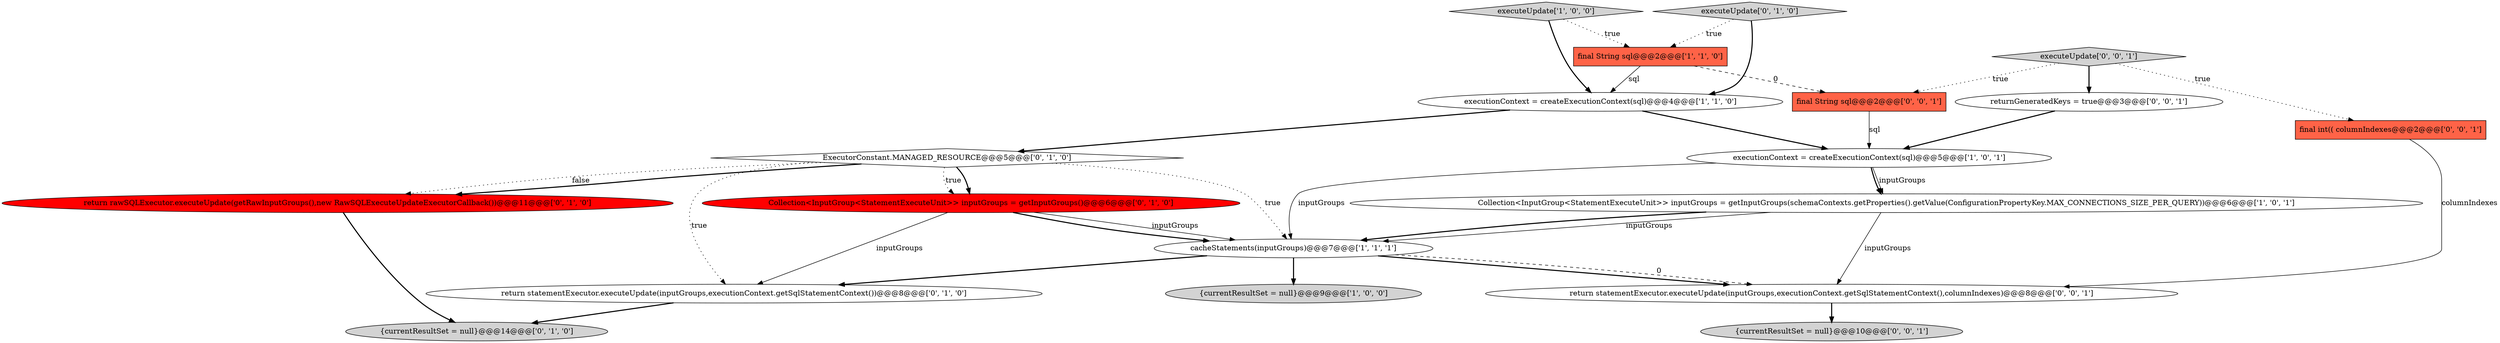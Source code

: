 digraph {
0 [style = filled, label = "Collection<InputGroup<StatementExecuteUnit>> inputGroups = getInputGroups(schemaContexts.getProperties().getValue(ConfigurationPropertyKey.MAX_CONNECTIONS_SIZE_PER_QUERY))@@@6@@@['1', '0', '1']", fillcolor = white, shape = ellipse image = "AAA0AAABBB1BBB"];
3 [style = filled, label = "executeUpdate['1', '0', '0']", fillcolor = lightgray, shape = diamond image = "AAA0AAABBB1BBB"];
2 [style = filled, label = "executionContext = createExecutionContext(sql)@@@5@@@['1', '0', '1']", fillcolor = white, shape = ellipse image = "AAA0AAABBB1BBB"];
8 [style = filled, label = "ExecutorConstant.MANAGED_RESOURCE@@@5@@@['0', '1', '0']", fillcolor = white, shape = diamond image = "AAA0AAABBB2BBB"];
15 [style = filled, label = "final String sql@@@2@@@['0', '0', '1']", fillcolor = tomato, shape = box image = "AAA0AAABBB3BBB"];
16 [style = filled, label = "executeUpdate['0', '0', '1']", fillcolor = lightgray, shape = diamond image = "AAA0AAABBB3BBB"];
9 [style = filled, label = "Collection<InputGroup<StatementExecuteUnit>> inputGroups = getInputGroups()@@@6@@@['0', '1', '0']", fillcolor = red, shape = ellipse image = "AAA1AAABBB2BBB"];
17 [style = filled, label = "return statementExecutor.executeUpdate(inputGroups,executionContext.getSqlStatementContext(),columnIndexes)@@@8@@@['0', '0', '1']", fillcolor = white, shape = ellipse image = "AAA0AAABBB3BBB"];
13 [style = filled, label = "final int(( columnIndexes@@@2@@@['0', '0', '1']", fillcolor = tomato, shape = box image = "AAA0AAABBB3BBB"];
4 [style = filled, label = "{currentResultSet = null}@@@9@@@['1', '0', '0']", fillcolor = lightgray, shape = ellipse image = "AAA0AAABBB1BBB"];
6 [style = filled, label = "executionContext = createExecutionContext(sql)@@@4@@@['1', '1', '0']", fillcolor = white, shape = ellipse image = "AAA0AAABBB1BBB"];
18 [style = filled, label = "{currentResultSet = null}@@@10@@@['0', '0', '1']", fillcolor = lightgray, shape = ellipse image = "AAA0AAABBB3BBB"];
10 [style = filled, label = "{currentResultSet = null}@@@14@@@['0', '1', '0']", fillcolor = lightgray, shape = ellipse image = "AAA0AAABBB2BBB"];
1 [style = filled, label = "final String sql@@@2@@@['1', '1', '0']", fillcolor = tomato, shape = box image = "AAA0AAABBB1BBB"];
11 [style = filled, label = "return statementExecutor.executeUpdate(inputGroups,executionContext.getSqlStatementContext())@@@8@@@['0', '1', '0']", fillcolor = white, shape = ellipse image = "AAA0AAABBB2BBB"];
5 [style = filled, label = "cacheStatements(inputGroups)@@@7@@@['1', '1', '1']", fillcolor = white, shape = ellipse image = "AAA0AAABBB1BBB"];
12 [style = filled, label = "return rawSQLExecutor.executeUpdate(getRawInputGroups(),new RawSQLExecuteUpdateExecutorCallback())@@@11@@@['0', '1', '0']", fillcolor = red, shape = ellipse image = "AAA1AAABBB2BBB"];
14 [style = filled, label = "returnGeneratedKeys = true@@@3@@@['0', '0', '1']", fillcolor = white, shape = ellipse image = "AAA0AAABBB3BBB"];
7 [style = filled, label = "executeUpdate['0', '1', '0']", fillcolor = lightgray, shape = diamond image = "AAA0AAABBB2BBB"];
9->5 [style = solid, label="inputGroups"];
8->12 [style = dotted, label="false"];
0->5 [style = solid, label="inputGroups"];
16->13 [style = dotted, label="true"];
1->15 [style = dashed, label="0"];
3->6 [style = bold, label=""];
2->0 [style = solid, label="inputGroups"];
5->17 [style = bold, label=""];
9->11 [style = solid, label="inputGroups"];
6->2 [style = bold, label=""];
2->0 [style = bold, label=""];
12->10 [style = bold, label=""];
0->17 [style = solid, label="inputGroups"];
5->17 [style = dashed, label="0"];
8->5 [style = dotted, label="true"];
11->10 [style = bold, label=""];
2->5 [style = solid, label="inputGroups"];
17->18 [style = bold, label=""];
5->4 [style = bold, label=""];
6->8 [style = bold, label=""];
7->6 [style = bold, label=""];
8->9 [style = bold, label=""];
9->5 [style = bold, label=""];
8->11 [style = dotted, label="true"];
16->14 [style = bold, label=""];
5->11 [style = bold, label=""];
14->2 [style = bold, label=""];
8->9 [style = dotted, label="true"];
7->1 [style = dotted, label="true"];
13->17 [style = solid, label="columnIndexes"];
15->2 [style = solid, label="sql"];
3->1 [style = dotted, label="true"];
8->12 [style = bold, label=""];
1->6 [style = solid, label="sql"];
0->5 [style = bold, label=""];
16->15 [style = dotted, label="true"];
}

